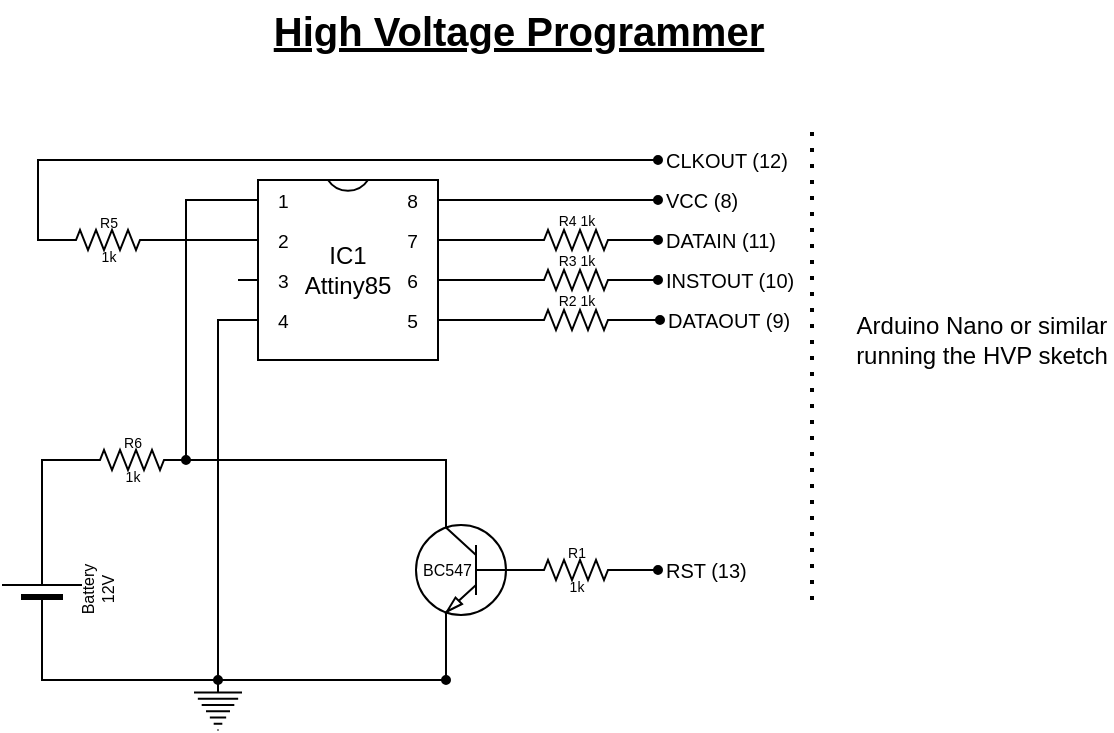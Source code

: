 <mxfile version="24.7.7">
  <diagram name="Page-1" id="MNMQoZZwVZr_SnRfIOHU">
    <mxGraphModel dx="657" dy="364" grid="1" gridSize="10" guides="1" tooltips="1" connect="1" arrows="1" fold="1" page="1" pageScale="1" pageWidth="827" pageHeight="1169" math="0" shadow="0">
      <root>
        <mxCell id="0" />
        <mxCell id="1" parent="0" />
        <mxCell id="yBMH4NH0Bv48HirFK1t2-58" value="" style="group" vertex="1" connectable="0" parent="1">
          <mxGeometry x="136" y="70" width="555" height="365" as="geometry" />
        </mxCell>
        <mxCell id="yBMH4NH0Bv48HirFK1t2-54" value="High Voltage Programmer" style="text;html=1;align=center;verticalAlign=middle;whiteSpace=wrap;rounded=0;fontSize=20;fontStyle=5" vertex="1" parent="yBMH4NH0Bv48HirFK1t2-58">
          <mxGeometry x="75" width="367" height="30" as="geometry" />
        </mxCell>
        <mxCell id="yBMH4NH0Bv48HirFK1t2-57" value="" style="group" vertex="1" connectable="0" parent="yBMH4NH0Bv48HirFK1t2-58">
          <mxGeometry y="60" width="555" height="305" as="geometry" />
        </mxCell>
        <mxCell id="yBMH4NH0Bv48HirFK1t2-35" style="edgeStyle=orthogonalEdgeStyle;rounded=0;orthogonalLoop=1;jettySize=auto;html=1;exitX=0.7;exitY=1;exitDx=0;exitDy=0;exitPerimeter=0;endArrow=none;endFill=0;" edge="1" parent="yBMH4NH0Bv48HirFK1t2-57" source="yBMH4NH0Bv48HirFK1t2-1" target="yBMH4NH0Bv48HirFK1t2-33">
          <mxGeometry relative="1" as="geometry" />
        </mxCell>
        <mxCell id="yBMH4NH0Bv48HirFK1t2-1" value="BC547" style="verticalLabelPosition=middle;shadow=0;dashed=0;align=right;html=1;verticalAlign=middle;shape=mxgraph.electrical.transistors.npn_transistor_1;flipH=1;spacing=-27;labelPosition=left;fontSize=8;" vertex="1" parent="yBMH4NH0Bv48HirFK1t2-57">
          <mxGeometry x="207" y="190" width="50" height="70" as="geometry" />
        </mxCell>
        <mxCell id="yBMH4NH0Bv48HirFK1t2-8" style="edgeStyle=orthogonalEdgeStyle;rounded=0;orthogonalLoop=1;jettySize=auto;html=1;exitX=0;exitY=0;exitDx=0;exitDy=10;exitPerimeter=0;endArrow=none;endFill=0;entryX=0.5;entryY=0;entryDx=0;entryDy=0;" edge="1" parent="yBMH4NH0Bv48HirFK1t2-57" source="yBMH4NH0Bv48HirFK1t2-3" target="yBMH4NH0Bv48HirFK1t2-15">
          <mxGeometry relative="1" as="geometry">
            <mxPoint x="91.0" y="165" as="targetPoint" />
            <mxPoint x="93" y="42" as="sourcePoint" />
          </mxGeometry>
        </mxCell>
        <mxCell id="yBMH4NH0Bv48HirFK1t2-3" value="&lt;div&gt;IC1&lt;/div&gt;&lt;div&gt;Attiny85&lt;br&gt;&lt;/div&gt;" style="shadow=0;dashed=0;align=center;html=1;strokeWidth=1;shape=mxgraph.electrical.logic_gates.dual_inline_ic;labelNames=a,b,c,d,e,f,g,h,i,j,k,l,m,n,o,p,q,r,s,t;whiteSpace=wrap;" vertex="1" parent="yBMH4NH0Bv48HirFK1t2-57">
          <mxGeometry x="118" y="30" width="110" height="90" as="geometry" />
        </mxCell>
        <mxCell id="yBMH4NH0Bv48HirFK1t2-4" value="&lt;div style=&quot;font-size: 7px;&quot;&gt;R6&lt;/div&gt;&lt;div style=&quot;font-size: 7px;&quot;&gt;&lt;br style=&quot;font-size: 7px;&quot;&gt;&lt;/div&gt;&lt;div style=&quot;font-size: 7px;&quot;&gt;1k&lt;br style=&quot;font-size: 7px;&quot;&gt;&lt;/div&gt;" style="pointerEvents=1;verticalLabelPosition=middle;shadow=0;dashed=0;align=center;html=1;verticalAlign=middle;shape=mxgraph.electrical.resistors.resistor_2;fontSize=7;labelPosition=center;" vertex="1" parent="yBMH4NH0Bv48HirFK1t2-57">
          <mxGeometry x="40" y="165" width="50" height="10" as="geometry" />
        </mxCell>
        <mxCell id="yBMH4NH0Bv48HirFK1t2-5" style="edgeStyle=orthogonalEdgeStyle;rounded=0;orthogonalLoop=1;jettySize=auto;html=1;exitX=1;exitY=0.5;exitDx=0;exitDy=0;exitPerimeter=0;entryX=0.7;entryY=0;entryDx=0;entryDy=0;entryPerimeter=0;endArrow=none;endFill=0;" edge="1" parent="yBMH4NH0Bv48HirFK1t2-57" source="yBMH4NH0Bv48HirFK1t2-15" target="yBMH4NH0Bv48HirFK1t2-1">
          <mxGeometry relative="1" as="geometry" />
        </mxCell>
        <mxCell id="yBMH4NH0Bv48HirFK1t2-23" style="rounded=0;orthogonalLoop=1;jettySize=auto;html=1;exitX=0;exitY=0.5;exitDx=0;exitDy=0;exitPerimeter=0;endArrow=none;endFill=0;entryX=0.495;entryY=0.067;entryDx=0;entryDy=0;entryPerimeter=0;edgeStyle=orthogonalEdgeStyle;" edge="1" parent="yBMH4NH0Bv48HirFK1t2-57" source="yBMH4NH0Bv48HirFK1t2-6" target="yBMH4NH0Bv48HirFK1t2-18">
          <mxGeometry relative="1" as="geometry">
            <mxPoint x="78" y="270" as="targetPoint" />
            <Array as="points">
              <mxPoint x="20" y="280" />
              <mxPoint x="108" y="280" />
            </Array>
          </mxGeometry>
        </mxCell>
        <mxCell id="yBMH4NH0Bv48HirFK1t2-6" value="&lt;div style=&quot;font-size: 8px;&quot;&gt;Battery&lt;/div&gt;&lt;div style=&quot;font-size: 8px;&quot;&gt;12V&lt;br style=&quot;font-size: 8px;&quot;&gt;&lt;/div&gt;" style="verticalLabelPosition=bottom;shadow=0;dashed=0;align=center;fillColor=strokeColor;html=1;verticalAlign=top;strokeWidth=1;shape=mxgraph.electrical.miscellaneous.monocell_battery;rotation=-90;horizontal=1;labelPosition=center;spacing=-6;fontSize=8;" vertex="1" parent="yBMH4NH0Bv48HirFK1t2-57">
          <mxGeometry x="-5" y="215" width="50" height="40" as="geometry" />
        </mxCell>
        <mxCell id="yBMH4NH0Bv48HirFK1t2-10" value="" style="edgeStyle=orthogonalEdgeStyle;rounded=0;orthogonalLoop=1;jettySize=auto;html=1;exitX=1;exitY=0.5;exitDx=0;exitDy=0;exitPerimeter=0;endArrow=none;endFill=0;entryX=0;entryY=0.5;entryDx=0;entryDy=0;entryPerimeter=0;" edge="1" parent="yBMH4NH0Bv48HirFK1t2-57" source="yBMH4NH0Bv48HirFK1t2-6" target="yBMH4NH0Bv48HirFK1t2-4">
          <mxGeometry relative="1" as="geometry">
            <mxPoint x="33" y="210" as="sourcePoint" />
            <mxPoint x="23" y="195" as="targetPoint" />
          </mxGeometry>
        </mxCell>
        <mxCell id="yBMH4NH0Bv48HirFK1t2-51" style="edgeStyle=orthogonalEdgeStyle;rounded=0;orthogonalLoop=1;jettySize=auto;html=1;exitX=0;exitY=0.5;exitDx=0;exitDy=0;exitPerimeter=0;entryX=0;entryY=0.5;entryDx=0;entryDy=0;endArrow=none;endFill=0;" edge="1" parent="yBMH4NH0Bv48HirFK1t2-57" source="yBMH4NH0Bv48HirFK1t2-13" target="yBMH4NH0Bv48HirFK1t2-50">
          <mxGeometry relative="1" as="geometry">
            <Array as="points">
              <mxPoint x="18" y="60" />
              <mxPoint x="18" y="20" />
            </Array>
          </mxGeometry>
        </mxCell>
        <mxCell id="yBMH4NH0Bv48HirFK1t2-13" value="&lt;div style=&quot;font-size: 7px;&quot;&gt;R5&lt;/div&gt;&lt;div style=&quot;font-size: 7px;&quot;&gt;&lt;br style=&quot;font-size: 7px;&quot;&gt;&lt;/div&gt;&lt;div style=&quot;font-size: 7px;&quot;&gt;1k&lt;br style=&quot;font-size: 7px;&quot;&gt;&lt;/div&gt;" style="pointerEvents=1;verticalLabelPosition=middle;shadow=0;dashed=0;align=center;html=1;verticalAlign=middle;shape=mxgraph.electrical.resistors.resistor_2;fontSize=7;labelPosition=center;" vertex="1" parent="yBMH4NH0Bv48HirFK1t2-57">
          <mxGeometry x="28" y="55" width="50" height="10" as="geometry" />
        </mxCell>
        <mxCell id="yBMH4NH0Bv48HirFK1t2-14" style="edgeStyle=orthogonalEdgeStyle;rounded=0;orthogonalLoop=1;jettySize=auto;html=1;exitX=1;exitY=0.5;exitDx=0;exitDy=0;exitPerimeter=0;entryX=0;entryY=0;entryDx=0;entryDy=30;entryPerimeter=0;endArrow=none;endFill=0;" edge="1" parent="yBMH4NH0Bv48HirFK1t2-57" source="yBMH4NH0Bv48HirFK1t2-13" target="yBMH4NH0Bv48HirFK1t2-3">
          <mxGeometry relative="1" as="geometry">
            <mxPoint x="8" y="140" as="sourcePoint" />
            <mxPoint x="192" y="168" as="targetPoint" />
          </mxGeometry>
        </mxCell>
        <mxCell id="yBMH4NH0Bv48HirFK1t2-15" value="" style="ellipse;whiteSpace=wrap;html=1;aspect=fixed;fillColor=#000000;" vertex="1" parent="yBMH4NH0Bv48HirFK1t2-57">
          <mxGeometry x="90" y="168" width="4" height="4" as="geometry" />
        </mxCell>
        <mxCell id="yBMH4NH0Bv48HirFK1t2-18" value="" style="pointerEvents=1;verticalLabelPosition=bottom;shadow=0;dashed=0;align=center;html=1;verticalAlign=top;shape=mxgraph.electrical.signal_sources.protective_earth;" vertex="1" parent="yBMH4NH0Bv48HirFK1t2-57">
          <mxGeometry x="96" y="280" width="24" height="25" as="geometry" />
        </mxCell>
        <mxCell id="yBMH4NH0Bv48HirFK1t2-20" style="edgeStyle=orthogonalEdgeStyle;rounded=0;orthogonalLoop=1;jettySize=auto;html=1;exitX=0;exitY=0;exitDx=0;exitDy=70;exitPerimeter=0;endArrow=none;endFill=0;entryX=0.5;entryY=0;entryDx=0;entryDy=0;" edge="1" parent="yBMH4NH0Bv48HirFK1t2-57" source="yBMH4NH0Bv48HirFK1t2-3" target="yBMH4NH0Bv48HirFK1t2-21">
          <mxGeometry relative="1" as="geometry">
            <mxPoint x="-22" y="160" as="sourcePoint" />
            <mxPoint x="108" y="250" as="targetPoint" />
            <Array as="points">
              <mxPoint x="108" y="100" />
              <mxPoint x="108" y="280" />
            </Array>
          </mxGeometry>
        </mxCell>
        <mxCell id="yBMH4NH0Bv48HirFK1t2-21" value="" style="ellipse;whiteSpace=wrap;html=1;aspect=fixed;fillColor=#000000;" vertex="1" parent="yBMH4NH0Bv48HirFK1t2-57">
          <mxGeometry x="106" y="278" width="4" height="4" as="geometry" />
        </mxCell>
        <mxCell id="yBMH4NH0Bv48HirFK1t2-49" style="edgeStyle=orthogonalEdgeStyle;rounded=0;orthogonalLoop=1;jettySize=auto;html=1;exitX=1;exitY=0.5;exitDx=0;exitDy=0;exitPerimeter=0;entryX=0;entryY=0.5;entryDx=0;entryDy=0;endArrow=none;endFill=0;" edge="1" parent="yBMH4NH0Bv48HirFK1t2-57" source="yBMH4NH0Bv48HirFK1t2-26" target="yBMH4NH0Bv48HirFK1t2-48">
          <mxGeometry relative="1" as="geometry" />
        </mxCell>
        <mxCell id="yBMH4NH0Bv48HirFK1t2-26" value="&lt;div style=&quot;font-size: 7px;&quot;&gt;R1&lt;/div&gt;&lt;div style=&quot;font-size: 7px;&quot;&gt;&lt;br style=&quot;font-size: 7px;&quot;&gt;&lt;/div&gt;&lt;div style=&quot;font-size: 7px;&quot;&gt;1k&lt;br style=&quot;font-size: 7px;&quot;&gt;&lt;/div&gt;" style="pointerEvents=1;verticalLabelPosition=middle;shadow=0;dashed=0;align=center;html=1;verticalAlign=middle;shape=mxgraph.electrical.resistors.resistor_2;fontSize=7;labelPosition=center;" vertex="1" parent="yBMH4NH0Bv48HirFK1t2-57">
          <mxGeometry x="262" y="220" width="50" height="10" as="geometry" />
        </mxCell>
        <mxCell id="yBMH4NH0Bv48HirFK1t2-45" style="edgeStyle=orthogonalEdgeStyle;rounded=0;orthogonalLoop=1;jettySize=auto;html=1;exitX=1;exitY=0.5;exitDx=0;exitDy=0;exitPerimeter=0;entryX=0;entryY=0.5;entryDx=0;entryDy=0;endArrow=none;endFill=0;" edge="1" parent="yBMH4NH0Bv48HirFK1t2-57" source="yBMH4NH0Bv48HirFK1t2-28" target="yBMH4NH0Bv48HirFK1t2-42">
          <mxGeometry relative="1" as="geometry" />
        </mxCell>
        <mxCell id="yBMH4NH0Bv48HirFK1t2-28" value="&lt;div style=&quot;font-size: 7px;&quot;&gt;R4 1k&lt;br style=&quot;font-size: 7px;&quot;&gt;&lt;/div&gt;" style="pointerEvents=1;verticalLabelPosition=top;shadow=0;dashed=0;align=center;html=1;verticalAlign=bottom;shape=mxgraph.electrical.resistors.resistor_2;fontSize=7;labelPosition=center;spacing=0;" vertex="1" parent="yBMH4NH0Bv48HirFK1t2-57">
          <mxGeometry x="262" y="55" width="50" height="10" as="geometry" />
        </mxCell>
        <mxCell id="yBMH4NH0Bv48HirFK1t2-46" style="edgeStyle=orthogonalEdgeStyle;rounded=0;orthogonalLoop=1;jettySize=auto;html=1;exitX=1;exitY=0.5;exitDx=0;exitDy=0;exitPerimeter=0;entryX=0;entryY=0.5;entryDx=0;entryDy=0;endArrow=none;endFill=0;" edge="1" parent="yBMH4NH0Bv48HirFK1t2-57" source="yBMH4NH0Bv48HirFK1t2-29" target="yBMH4NH0Bv48HirFK1t2-43">
          <mxGeometry relative="1" as="geometry" />
        </mxCell>
        <mxCell id="yBMH4NH0Bv48HirFK1t2-29" value="&lt;div style=&quot;font-size: 7px;&quot;&gt;R3 1k&lt;br style=&quot;font-size: 7px;&quot;&gt;&lt;/div&gt;" style="pointerEvents=1;verticalLabelPosition=top;shadow=0;dashed=0;align=center;html=1;verticalAlign=bottom;shape=mxgraph.electrical.resistors.resistor_2;fontSize=7;labelPosition=center;spacing=0;" vertex="1" parent="yBMH4NH0Bv48HirFK1t2-57">
          <mxGeometry x="262" y="75" width="50" height="10" as="geometry" />
        </mxCell>
        <mxCell id="yBMH4NH0Bv48HirFK1t2-47" style="edgeStyle=orthogonalEdgeStyle;rounded=0;orthogonalLoop=1;jettySize=auto;html=1;exitX=1;exitY=0.5;exitDx=0;exitDy=0;exitPerimeter=0;entryX=0;entryY=0.5;entryDx=0;entryDy=0;endArrow=none;endFill=0;" edge="1" parent="yBMH4NH0Bv48HirFK1t2-57" source="yBMH4NH0Bv48HirFK1t2-30" target="yBMH4NH0Bv48HirFK1t2-44">
          <mxGeometry relative="1" as="geometry" />
        </mxCell>
        <mxCell id="yBMH4NH0Bv48HirFK1t2-30" value="&lt;div style=&quot;font-size: 7px;&quot;&gt;R2 1k&lt;br style=&quot;font-size: 7px;&quot;&gt;&lt;/div&gt;" style="pointerEvents=1;verticalLabelPosition=top;shadow=0;dashed=0;align=center;html=1;verticalAlign=bottom;shape=mxgraph.electrical.resistors.resistor_2;fontSize=7;labelPosition=center;spacing=0;" vertex="1" parent="yBMH4NH0Bv48HirFK1t2-57">
          <mxGeometry x="262" y="95" width="50" height="10" as="geometry" />
        </mxCell>
        <mxCell id="yBMH4NH0Bv48HirFK1t2-31" style="edgeStyle=orthogonalEdgeStyle;rounded=0;orthogonalLoop=1;jettySize=auto;html=1;exitX=0;exitY=0.5;exitDx=0;exitDy=0;exitPerimeter=0;entryX=0;entryY=0.5;entryDx=0;entryDy=0;entryPerimeter=0;endArrow=none;endFill=0;" edge="1" parent="yBMH4NH0Bv48HirFK1t2-57" source="yBMH4NH0Bv48HirFK1t2-1" target="yBMH4NH0Bv48HirFK1t2-26">
          <mxGeometry relative="1" as="geometry">
            <mxPoint x="148" y="150" as="sourcePoint" />
            <mxPoint x="332" y="178" as="targetPoint" />
          </mxGeometry>
        </mxCell>
        <mxCell id="yBMH4NH0Bv48HirFK1t2-34" value="" style="edgeStyle=orthogonalEdgeStyle;rounded=0;orthogonalLoop=1;jettySize=auto;html=1;exitX=0.5;exitY=0;exitDx=0;exitDy=0;exitPerimeter=0;endArrow=none;endFill=0;" edge="1" parent="yBMH4NH0Bv48HirFK1t2-57" source="yBMH4NH0Bv48HirFK1t2-18" target="yBMH4NH0Bv48HirFK1t2-33">
          <mxGeometry relative="1" as="geometry">
            <mxPoint x="108" y="280" as="sourcePoint" />
            <mxPoint x="478" y="250" as="targetPoint" />
            <Array as="points">
              <mxPoint x="138" y="280" />
              <mxPoint x="138" y="280" />
            </Array>
          </mxGeometry>
        </mxCell>
        <mxCell id="yBMH4NH0Bv48HirFK1t2-33" value="" style="ellipse;whiteSpace=wrap;html=1;aspect=fixed;fillColor=#000000;" vertex="1" parent="yBMH4NH0Bv48HirFK1t2-57">
          <mxGeometry x="220" y="278" width="4" height="4" as="geometry" />
        </mxCell>
        <mxCell id="yBMH4NH0Bv48HirFK1t2-36" style="edgeStyle=orthogonalEdgeStyle;rounded=0;orthogonalLoop=1;jettySize=auto;html=1;exitX=1;exitY=0;exitDx=0;exitDy=70;exitPerimeter=0;entryX=0;entryY=0.5;entryDx=0;entryDy=0;entryPerimeter=0;endArrow=none;endFill=0;" edge="1" parent="yBMH4NH0Bv48HirFK1t2-57" source="yBMH4NH0Bv48HirFK1t2-3" target="yBMH4NH0Bv48HirFK1t2-30">
          <mxGeometry relative="1" as="geometry" />
        </mxCell>
        <mxCell id="yBMH4NH0Bv48HirFK1t2-37" style="edgeStyle=orthogonalEdgeStyle;rounded=0;orthogonalLoop=1;jettySize=auto;html=1;exitX=1;exitY=0;exitDx=0;exitDy=50;exitPerimeter=0;entryX=0;entryY=0.5;entryDx=0;entryDy=0;entryPerimeter=0;endArrow=none;endFill=0;" edge="1" parent="yBMH4NH0Bv48HirFK1t2-57" source="yBMH4NH0Bv48HirFK1t2-3" target="yBMH4NH0Bv48HirFK1t2-29">
          <mxGeometry relative="1" as="geometry" />
        </mxCell>
        <mxCell id="yBMH4NH0Bv48HirFK1t2-38" style="edgeStyle=orthogonalEdgeStyle;rounded=0;orthogonalLoop=1;jettySize=auto;html=1;exitX=1;exitY=0;exitDx=0;exitDy=30;exitPerimeter=0;entryX=0;entryY=0.5;entryDx=0;entryDy=0;entryPerimeter=0;endArrow=none;endFill=0;" edge="1" parent="yBMH4NH0Bv48HirFK1t2-57" source="yBMH4NH0Bv48HirFK1t2-3" target="yBMH4NH0Bv48HirFK1t2-28">
          <mxGeometry relative="1" as="geometry" />
        </mxCell>
        <mxCell id="yBMH4NH0Bv48HirFK1t2-41" value="" style="edgeStyle=orthogonalEdgeStyle;rounded=0;orthogonalLoop=1;jettySize=auto;html=1;exitX=1;exitY=0;exitDx=0;exitDy=10;exitPerimeter=0;endArrow=none;endFill=0;" edge="1" parent="yBMH4NH0Bv48HirFK1t2-57" source="yBMH4NH0Bv48HirFK1t2-3" target="yBMH4NH0Bv48HirFK1t2-40">
          <mxGeometry relative="1" as="geometry">
            <mxPoint x="318" y="40" as="targetPoint" />
            <mxPoint x="228" y="40" as="sourcePoint" />
          </mxGeometry>
        </mxCell>
        <mxCell id="yBMH4NH0Bv48HirFK1t2-40" value="VCC (8)" style="ellipse;html=1;aspect=fixed;fillColor=#000000;labelPosition=right;verticalLabelPosition=middle;align=left;verticalAlign=middle;fontSize=10;" vertex="1" parent="yBMH4NH0Bv48HirFK1t2-57">
          <mxGeometry x="326" y="38" width="4" height="4" as="geometry" />
        </mxCell>
        <mxCell id="yBMH4NH0Bv48HirFK1t2-42" value="DATAIN (11)" style="ellipse;html=1;aspect=fixed;fillColor=#000000;labelPosition=right;verticalLabelPosition=middle;align=left;verticalAlign=middle;fontSize=10;" vertex="1" parent="yBMH4NH0Bv48HirFK1t2-57">
          <mxGeometry x="326" y="58" width="4" height="4" as="geometry" />
        </mxCell>
        <mxCell id="yBMH4NH0Bv48HirFK1t2-43" value="INSTOUT (10)" style="ellipse;html=1;aspect=fixed;fillColor=#000000;labelPosition=right;verticalLabelPosition=middle;align=left;verticalAlign=middle;fontSize=10;" vertex="1" parent="yBMH4NH0Bv48HirFK1t2-57">
          <mxGeometry x="326" y="78" width="4" height="4" as="geometry" />
        </mxCell>
        <mxCell id="yBMH4NH0Bv48HirFK1t2-44" value="DATAOUT (9)" style="ellipse;html=1;aspect=fixed;fillColor=#000000;labelPosition=right;verticalLabelPosition=middle;align=left;verticalAlign=middle;fontSize=10;" vertex="1" parent="yBMH4NH0Bv48HirFK1t2-57">
          <mxGeometry x="327" y="98" width="4" height="4" as="geometry" />
        </mxCell>
        <mxCell id="yBMH4NH0Bv48HirFK1t2-48" value="RST (13)" style="ellipse;html=1;aspect=fixed;fillColor=#000000;labelPosition=right;verticalLabelPosition=middle;align=left;verticalAlign=middle;fontSize=10;" vertex="1" parent="yBMH4NH0Bv48HirFK1t2-57">
          <mxGeometry x="326" y="223" width="4" height="4" as="geometry" />
        </mxCell>
        <mxCell id="yBMH4NH0Bv48HirFK1t2-50" value="CLKOUT (12)" style="ellipse;html=1;aspect=fixed;fillColor=#000000;labelPosition=right;verticalLabelPosition=middle;align=left;verticalAlign=middle;fontSize=10;" vertex="1" parent="yBMH4NH0Bv48HirFK1t2-57">
          <mxGeometry x="326" y="18" width="4" height="4" as="geometry" />
        </mxCell>
        <mxCell id="yBMH4NH0Bv48HirFK1t2-55" value="" style="endArrow=none;dashed=1;html=1;dashPattern=1 3;strokeWidth=2;rounded=0;" edge="1" parent="yBMH4NH0Bv48HirFK1t2-57">
          <mxGeometry width="50" height="50" relative="1" as="geometry">
            <mxPoint x="405" y="240" as="sourcePoint" />
            <mxPoint x="405" as="targetPoint" />
          </mxGeometry>
        </mxCell>
        <mxCell id="yBMH4NH0Bv48HirFK1t2-56" value="&lt;div&gt;Arduino Nano or similar&lt;/div&gt;&lt;div&gt;running the HVP sketch&lt;br&gt;&lt;/div&gt;" style="text;html=1;align=center;verticalAlign=middle;whiteSpace=wrap;rounded=0;" vertex="1" parent="yBMH4NH0Bv48HirFK1t2-57">
          <mxGeometry x="425" y="95" width="130" height="30" as="geometry" />
        </mxCell>
      </root>
    </mxGraphModel>
  </diagram>
</mxfile>
